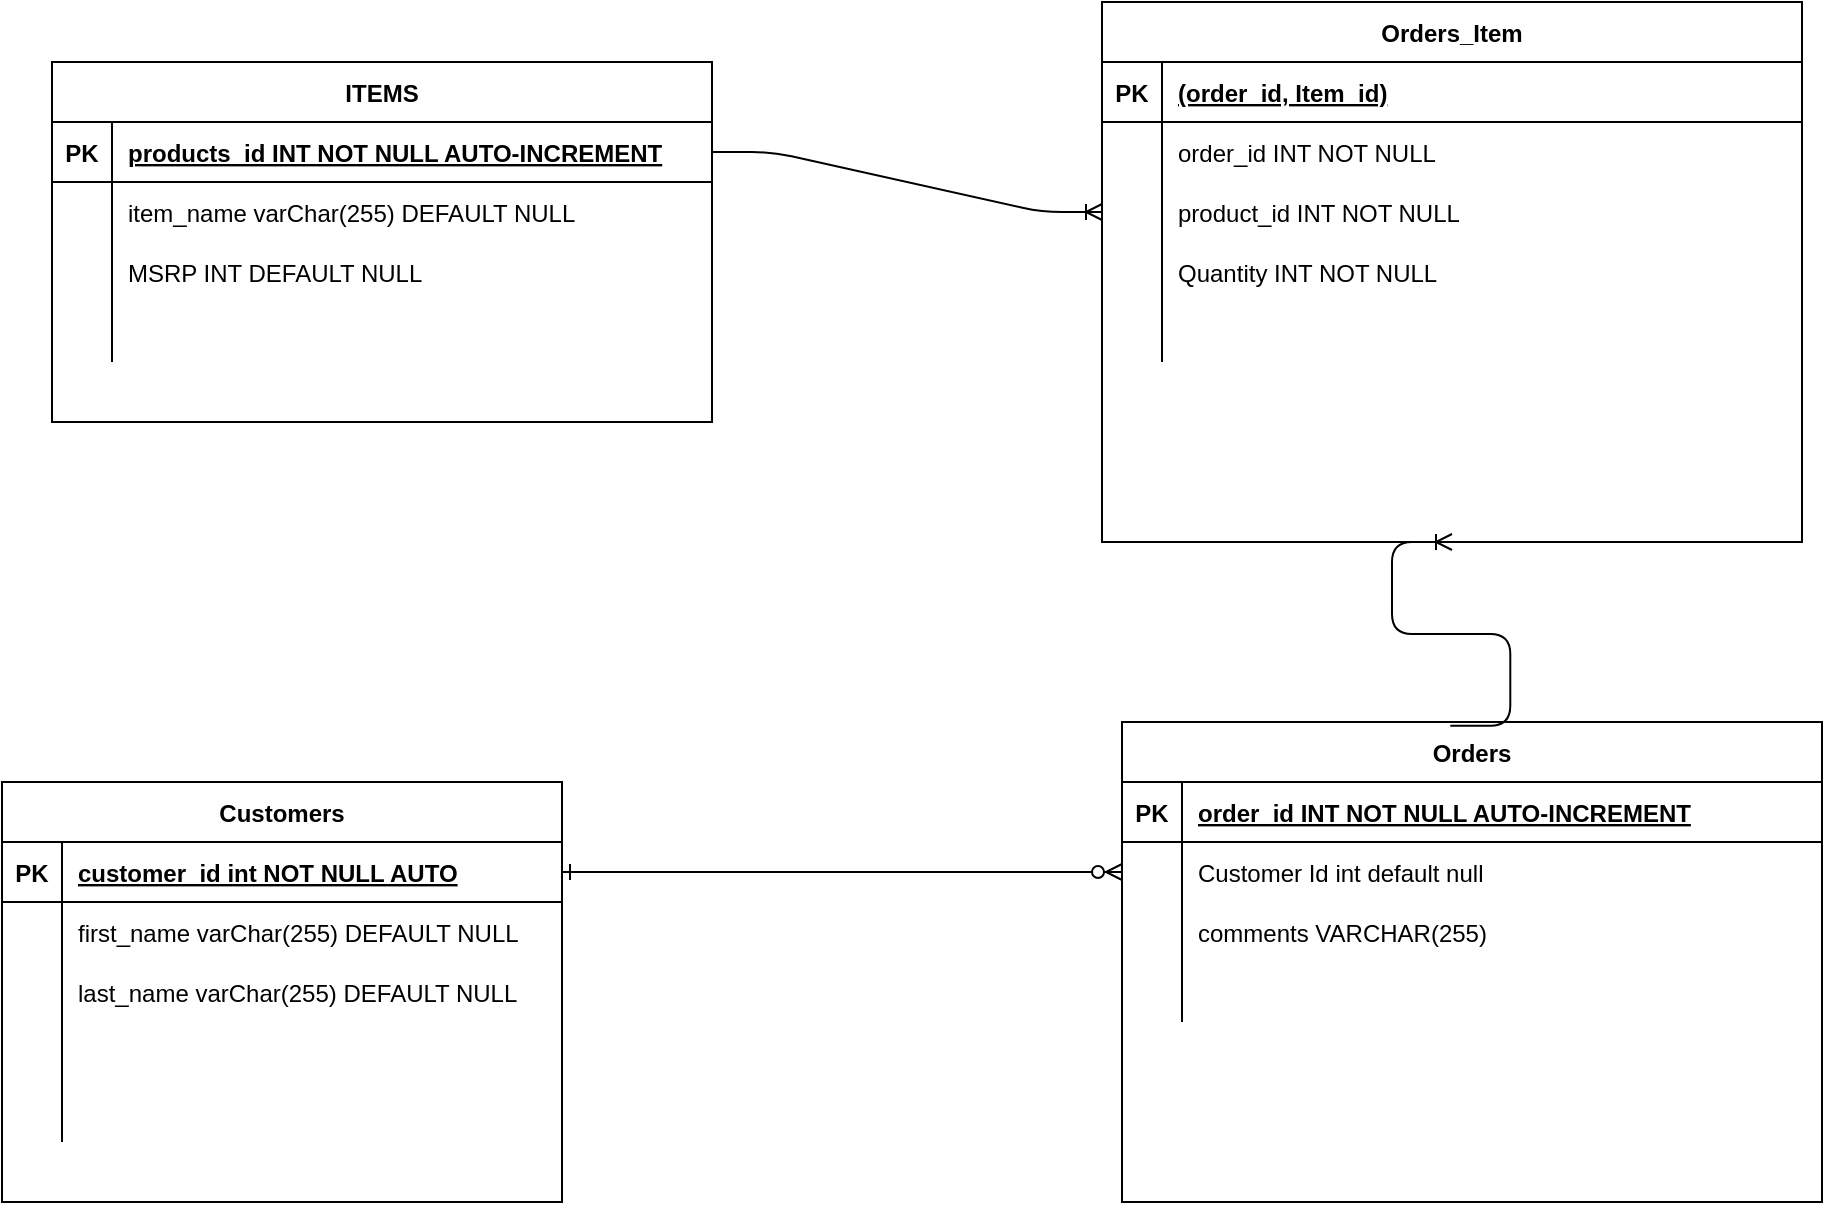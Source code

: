 <mxfile version="14.7.3" type="device"><diagram id="R2lEEEUBdFMjLlhIrx00" name="Page-1"><mxGraphModel dx="1326" dy="780" grid="1" gridSize="10" guides="1" tooltips="1" connect="1" arrows="1" fold="1" page="1" pageScale="1" pageWidth="850" pageHeight="1100" math="0" shadow="0" extFonts="Permanent Marker^https://fonts.googleapis.com/css?family=Permanent+Marker"><root><mxCell id="0"/><mxCell id="1" parent="0"/><mxCell id="C-vyLk0tnHw3VtMMgP7b-1" value="" style="edgeStyle=entityRelationEdgeStyle;endArrow=ERzeroToMany;startArrow=ERone;endFill=1;startFill=0;" parent="1" source="C-vyLk0tnHw3VtMMgP7b-24" target="nYTfAjg7-e7fXvnAygfh-101" edge="1"><mxGeometry width="100" height="100" relative="1" as="geometry"><mxPoint x="340" y="720" as="sourcePoint"/><mxPoint x="405" y="215" as="targetPoint"/></mxGeometry></mxCell><mxCell id="C-vyLk0tnHw3VtMMgP7b-23" value="Customers" style="shape=table;startSize=30;container=1;collapsible=1;childLayout=tableLayout;fixedRows=1;rowLines=0;fontStyle=1;align=center;resizeLast=1;" parent="1" vertex="1"><mxGeometry x="290" y="440" width="280" height="210" as="geometry"/></mxCell><mxCell id="C-vyLk0tnHw3VtMMgP7b-24" value="" style="shape=partialRectangle;collapsible=0;dropTarget=0;pointerEvents=0;fillColor=none;points=[[0,0.5],[1,0.5]];portConstraint=eastwest;top=0;left=0;right=0;bottom=1;" parent="C-vyLk0tnHw3VtMMgP7b-23" vertex="1"><mxGeometry y="30" width="280" height="30" as="geometry"/></mxCell><mxCell id="C-vyLk0tnHw3VtMMgP7b-25" value="PK" style="shape=partialRectangle;overflow=hidden;connectable=0;fillColor=none;top=0;left=0;bottom=0;right=0;fontStyle=1;" parent="C-vyLk0tnHw3VtMMgP7b-24" vertex="1"><mxGeometry width="30" height="30" as="geometry"/></mxCell><mxCell id="C-vyLk0tnHw3VtMMgP7b-26" value="customer_id int NOT NULL AUTO" style="shape=partialRectangle;overflow=hidden;connectable=0;fillColor=none;top=0;left=0;bottom=0;right=0;align=left;spacingLeft=6;fontStyle=5;" parent="C-vyLk0tnHw3VtMMgP7b-24" vertex="1"><mxGeometry x="30" width="250" height="30" as="geometry"/></mxCell><mxCell id="C-vyLk0tnHw3VtMMgP7b-27" value="" style="shape=partialRectangle;collapsible=0;dropTarget=0;pointerEvents=0;fillColor=none;points=[[0,0.5],[1,0.5]];portConstraint=eastwest;top=0;left=0;right=0;bottom=0;" parent="C-vyLk0tnHw3VtMMgP7b-23" vertex="1"><mxGeometry y="60" width="280" height="30" as="geometry"/></mxCell><mxCell id="C-vyLk0tnHw3VtMMgP7b-28" value="" style="shape=partialRectangle;overflow=hidden;connectable=0;fillColor=none;top=0;left=0;bottom=0;right=0;" parent="C-vyLk0tnHw3VtMMgP7b-27" vertex="1"><mxGeometry width="30" height="30" as="geometry"/></mxCell><mxCell id="C-vyLk0tnHw3VtMMgP7b-29" value="first_name varChar(255) DEFAULT NULL" style="shape=partialRectangle;overflow=hidden;connectable=0;fillColor=none;top=0;left=0;bottom=0;right=0;align=left;spacingLeft=6;" parent="C-vyLk0tnHw3VtMMgP7b-27" vertex="1"><mxGeometry x="30" width="250" height="30" as="geometry"/></mxCell><mxCell id="nYTfAjg7-e7fXvnAygfh-25" value="" style="shape=partialRectangle;collapsible=0;dropTarget=0;pointerEvents=0;fillColor=none;points=[[0,0.5],[1,0.5]];portConstraint=eastwest;top=0;left=0;right=0;bottom=0;" parent="C-vyLk0tnHw3VtMMgP7b-23" vertex="1"><mxGeometry y="90" width="280" height="30" as="geometry"/></mxCell><mxCell id="nYTfAjg7-e7fXvnAygfh-26" value="" style="shape=partialRectangle;overflow=hidden;connectable=0;fillColor=none;top=0;left=0;bottom=0;right=0;" parent="nYTfAjg7-e7fXvnAygfh-25" vertex="1"><mxGeometry width="30" height="30" as="geometry"/></mxCell><mxCell id="nYTfAjg7-e7fXvnAygfh-27" value="last_name varChar(255) DEFAULT NULL" style="shape=partialRectangle;overflow=hidden;connectable=0;fillColor=none;top=0;left=0;bottom=0;right=0;align=left;spacingLeft=6;" parent="nYTfAjg7-e7fXvnAygfh-25" vertex="1"><mxGeometry x="30" width="250" height="30" as="geometry"/></mxCell><mxCell id="nYTfAjg7-e7fXvnAygfh-44" value="" style="shape=partialRectangle;collapsible=0;dropTarget=0;pointerEvents=0;fillColor=none;points=[[0,0.5],[1,0.5]];portConstraint=eastwest;top=0;left=0;right=0;bottom=0;" parent="C-vyLk0tnHw3VtMMgP7b-23" vertex="1"><mxGeometry y="120" width="280" height="30" as="geometry"/></mxCell><mxCell id="nYTfAjg7-e7fXvnAygfh-45" value="" style="shape=partialRectangle;overflow=hidden;connectable=0;fillColor=none;top=0;left=0;bottom=0;right=0;" parent="nYTfAjg7-e7fXvnAygfh-44" vertex="1"><mxGeometry width="30" height="30" as="geometry"/></mxCell><mxCell id="nYTfAjg7-e7fXvnAygfh-46" value="" style="shape=partialRectangle;overflow=hidden;connectable=0;fillColor=none;top=0;left=0;bottom=0;right=0;align=left;spacingLeft=6;" parent="nYTfAjg7-e7fXvnAygfh-44" vertex="1"><mxGeometry x="30" width="250" height="30" as="geometry"/></mxCell><mxCell id="nYTfAjg7-e7fXvnAygfh-47" value="" style="shape=partialRectangle;collapsible=0;dropTarget=0;pointerEvents=0;fillColor=none;points=[[0,0.5],[1,0.5]];portConstraint=eastwest;top=0;left=0;right=0;bottom=0;" parent="C-vyLk0tnHw3VtMMgP7b-23" vertex="1"><mxGeometry y="150" width="280" height="30" as="geometry"/></mxCell><mxCell id="nYTfAjg7-e7fXvnAygfh-48" value="" style="shape=partialRectangle;overflow=hidden;connectable=0;fillColor=none;top=0;left=0;bottom=0;right=0;" parent="nYTfAjg7-e7fXvnAygfh-47" vertex="1"><mxGeometry width="30" height="30" as="geometry"/></mxCell><mxCell id="nYTfAjg7-e7fXvnAygfh-49" value="" style="shape=partialRectangle;overflow=hidden;connectable=0;fillColor=none;top=0;left=0;bottom=0;right=0;align=left;spacingLeft=6;" parent="nYTfAjg7-e7fXvnAygfh-47" vertex="1"><mxGeometry x="30" width="250" height="30" as="geometry"/></mxCell><mxCell id="nYTfAjg7-e7fXvnAygfh-53" value="ITEMS" style="shape=table;startSize=30;container=1;collapsible=1;childLayout=tableLayout;fixedRows=1;rowLines=0;fontStyle=1;align=center;resizeLast=1;" parent="1" vertex="1"><mxGeometry x="315" y="80" width="330" height="180" as="geometry"/></mxCell><mxCell id="nYTfAjg7-e7fXvnAygfh-54" value="" style="shape=partialRectangle;collapsible=0;dropTarget=0;pointerEvents=0;fillColor=none;top=0;left=0;bottom=1;right=0;points=[[0,0.5],[1,0.5]];portConstraint=eastwest;" parent="nYTfAjg7-e7fXvnAygfh-53" vertex="1"><mxGeometry y="30" width="330" height="30" as="geometry"/></mxCell><mxCell id="nYTfAjg7-e7fXvnAygfh-55" value="PK" style="shape=partialRectangle;connectable=0;fillColor=none;top=0;left=0;bottom=0;right=0;fontStyle=1;overflow=hidden;" parent="nYTfAjg7-e7fXvnAygfh-54" vertex="1"><mxGeometry width="30" height="30" as="geometry"/></mxCell><mxCell id="nYTfAjg7-e7fXvnAygfh-56" value="products_id INT NOT NULL AUTO-INCREMENT" style="shape=partialRectangle;connectable=0;fillColor=none;top=0;left=0;bottom=0;right=0;align=left;spacingLeft=6;fontStyle=5;overflow=hidden;" parent="nYTfAjg7-e7fXvnAygfh-54" vertex="1"><mxGeometry x="30" width="300" height="30" as="geometry"/></mxCell><mxCell id="nYTfAjg7-e7fXvnAygfh-57" value="" style="shape=partialRectangle;collapsible=0;dropTarget=0;pointerEvents=0;fillColor=none;top=0;left=0;bottom=0;right=0;points=[[0,0.5],[1,0.5]];portConstraint=eastwest;" parent="nYTfAjg7-e7fXvnAygfh-53" vertex="1"><mxGeometry y="60" width="330" height="30" as="geometry"/></mxCell><mxCell id="nYTfAjg7-e7fXvnAygfh-58" value="" style="shape=partialRectangle;connectable=0;fillColor=none;top=0;left=0;bottom=0;right=0;editable=1;overflow=hidden;" parent="nYTfAjg7-e7fXvnAygfh-57" vertex="1"><mxGeometry width="30" height="30" as="geometry"/></mxCell><mxCell id="nYTfAjg7-e7fXvnAygfh-59" value="item_name varChar(255) DEFAULT NULL" style="shape=partialRectangle;connectable=0;fillColor=none;top=0;left=0;bottom=0;right=0;align=left;spacingLeft=6;overflow=hidden;" parent="nYTfAjg7-e7fXvnAygfh-57" vertex="1"><mxGeometry x="30" width="300" height="30" as="geometry"/></mxCell><mxCell id="nYTfAjg7-e7fXvnAygfh-60" value="" style="shape=partialRectangle;collapsible=0;dropTarget=0;pointerEvents=0;fillColor=none;top=0;left=0;bottom=0;right=0;points=[[0,0.5],[1,0.5]];portConstraint=eastwest;" parent="nYTfAjg7-e7fXvnAygfh-53" vertex="1"><mxGeometry y="90" width="330" height="30" as="geometry"/></mxCell><mxCell id="nYTfAjg7-e7fXvnAygfh-61" value="" style="shape=partialRectangle;connectable=0;fillColor=none;top=0;left=0;bottom=0;right=0;editable=1;overflow=hidden;" parent="nYTfAjg7-e7fXvnAygfh-60" vertex="1"><mxGeometry width="30" height="30" as="geometry"/></mxCell><mxCell id="nYTfAjg7-e7fXvnAygfh-62" value="MSRP INT DEFAULT NULL" style="shape=partialRectangle;connectable=0;fillColor=none;top=0;left=0;bottom=0;right=0;align=left;spacingLeft=6;overflow=hidden;" parent="nYTfAjg7-e7fXvnAygfh-60" vertex="1"><mxGeometry x="30" width="300" height="30" as="geometry"/></mxCell><mxCell id="nYTfAjg7-e7fXvnAygfh-63" value="" style="shape=partialRectangle;collapsible=0;dropTarget=0;pointerEvents=0;fillColor=none;top=0;left=0;bottom=0;right=0;points=[[0,0.5],[1,0.5]];portConstraint=eastwest;" parent="nYTfAjg7-e7fXvnAygfh-53" vertex="1"><mxGeometry y="120" width="330" height="30" as="geometry"/></mxCell><mxCell id="nYTfAjg7-e7fXvnAygfh-64" value="" style="shape=partialRectangle;connectable=0;fillColor=none;top=0;left=0;bottom=0;right=0;editable=1;overflow=hidden;" parent="nYTfAjg7-e7fXvnAygfh-63" vertex="1"><mxGeometry width="30" height="30" as="geometry"/></mxCell><mxCell id="nYTfAjg7-e7fXvnAygfh-65" value="" style="shape=partialRectangle;connectable=0;fillColor=none;top=0;left=0;bottom=0;right=0;align=left;spacingLeft=6;overflow=hidden;" parent="nYTfAjg7-e7fXvnAygfh-63" vertex="1"><mxGeometry x="30" width="300" height="30" as="geometry"/></mxCell><mxCell id="nYTfAjg7-e7fXvnAygfh-66" value="Orders" style="shape=table;startSize=30;container=1;collapsible=1;childLayout=tableLayout;fixedRows=1;rowLines=0;fontStyle=1;align=center;resizeLast=1;" parent="1" vertex="1"><mxGeometry x="850" y="410" width="350" height="240" as="geometry"/></mxCell><mxCell id="nYTfAjg7-e7fXvnAygfh-67" value="" style="shape=partialRectangle;collapsible=0;dropTarget=0;pointerEvents=0;fillColor=none;top=0;left=0;bottom=1;right=0;points=[[0,0.5],[1,0.5]];portConstraint=eastwest;" parent="nYTfAjg7-e7fXvnAygfh-66" vertex="1"><mxGeometry y="30" width="350" height="30" as="geometry"/></mxCell><mxCell id="nYTfAjg7-e7fXvnAygfh-68" value="PK" style="shape=partialRectangle;connectable=0;fillColor=none;top=0;left=0;bottom=0;right=0;fontStyle=1;overflow=hidden;" parent="nYTfAjg7-e7fXvnAygfh-67" vertex="1"><mxGeometry width="30" height="30" as="geometry"/></mxCell><mxCell id="nYTfAjg7-e7fXvnAygfh-69" value="order_id INT NOT NULL AUTO-INCREMENT" style="shape=partialRectangle;connectable=0;fillColor=none;top=0;left=0;bottom=0;right=0;align=left;spacingLeft=6;fontStyle=5;overflow=hidden;" parent="nYTfAjg7-e7fXvnAygfh-67" vertex="1"><mxGeometry x="30" width="320" height="30" as="geometry"/></mxCell><mxCell id="nYTfAjg7-e7fXvnAygfh-101" value="" style="shape=partialRectangle;collapsible=0;dropTarget=0;pointerEvents=0;fillColor=none;top=0;left=0;bottom=0;right=0;points=[[0,0.5],[1,0.5]];portConstraint=eastwest;" parent="nYTfAjg7-e7fXvnAygfh-66" vertex="1"><mxGeometry y="60" width="350" height="30" as="geometry"/></mxCell><mxCell id="nYTfAjg7-e7fXvnAygfh-102" value="" style="shape=partialRectangle;connectable=0;fillColor=none;top=0;left=0;bottom=0;right=0;editable=1;overflow=hidden;" parent="nYTfAjg7-e7fXvnAygfh-101" vertex="1"><mxGeometry width="30" height="30" as="geometry"/></mxCell><mxCell id="nYTfAjg7-e7fXvnAygfh-103" value="Customer Id int default null" style="shape=partialRectangle;connectable=0;fillColor=none;top=0;left=0;bottom=0;right=0;align=left;spacingLeft=6;overflow=hidden;" parent="nYTfAjg7-e7fXvnAygfh-101" vertex="1"><mxGeometry x="30" width="320" height="30" as="geometry"/></mxCell><mxCell id="nYTfAjg7-e7fXvnAygfh-70" value="" style="shape=partialRectangle;collapsible=0;dropTarget=0;pointerEvents=0;fillColor=none;top=0;left=0;bottom=0;right=0;points=[[0,0.5],[1,0.5]];portConstraint=eastwest;" parent="nYTfAjg7-e7fXvnAygfh-66" vertex="1"><mxGeometry y="90" width="350" height="30" as="geometry"/></mxCell><mxCell id="nYTfAjg7-e7fXvnAygfh-71" value="" style="shape=partialRectangle;connectable=0;fillColor=none;top=0;left=0;bottom=0;right=0;editable=1;overflow=hidden;" parent="nYTfAjg7-e7fXvnAygfh-70" vertex="1"><mxGeometry width="30" height="30" as="geometry"/></mxCell><mxCell id="nYTfAjg7-e7fXvnAygfh-72" value="comments VARCHAR(255)" style="shape=partialRectangle;connectable=0;fillColor=none;top=0;left=0;bottom=0;right=0;align=left;spacingLeft=6;overflow=hidden;" parent="nYTfAjg7-e7fXvnAygfh-70" vertex="1"><mxGeometry x="30" width="320" height="30" as="geometry"/></mxCell><mxCell id="nYTfAjg7-e7fXvnAygfh-76" value="" style="shape=partialRectangle;collapsible=0;dropTarget=0;pointerEvents=0;fillColor=none;top=0;left=0;bottom=0;right=0;points=[[0,0.5],[1,0.5]];portConstraint=eastwest;" parent="nYTfAjg7-e7fXvnAygfh-66" vertex="1"><mxGeometry y="120" width="350" height="30" as="geometry"/></mxCell><mxCell id="nYTfAjg7-e7fXvnAygfh-77" value="" style="shape=partialRectangle;connectable=0;fillColor=none;top=0;left=0;bottom=0;right=0;editable=1;overflow=hidden;" parent="nYTfAjg7-e7fXvnAygfh-76" vertex="1"><mxGeometry width="30" height="30" as="geometry"/></mxCell><mxCell id="nYTfAjg7-e7fXvnAygfh-78" value="" style="shape=partialRectangle;connectable=0;fillColor=none;top=0;left=0;bottom=0;right=0;align=left;spacingLeft=6;overflow=hidden;" parent="nYTfAjg7-e7fXvnAygfh-76" vertex="1"><mxGeometry x="30" width="320" height="30" as="geometry"/></mxCell><mxCell id="OmFrjtL7Ew-8XXdc7DyP-2" value="Orders_Item" style="shape=table;startSize=30;container=1;collapsible=1;childLayout=tableLayout;fixedRows=1;rowLines=0;fontStyle=1;align=center;resizeLast=1;" parent="1" vertex="1"><mxGeometry x="840" y="50" width="350" height="270" as="geometry"/></mxCell><mxCell id="OmFrjtL7Ew-8XXdc7DyP-3" value="" style="shape=partialRectangle;collapsible=0;dropTarget=0;pointerEvents=0;fillColor=none;top=0;left=0;bottom=1;right=0;points=[[0,0.5],[1,0.5]];portConstraint=eastwest;" parent="OmFrjtL7Ew-8XXdc7DyP-2" vertex="1"><mxGeometry y="30" width="350" height="30" as="geometry"/></mxCell><mxCell id="OmFrjtL7Ew-8XXdc7DyP-4" value="PK" style="shape=partialRectangle;connectable=0;fillColor=none;top=0;left=0;bottom=0;right=0;fontStyle=1;overflow=hidden;" parent="OmFrjtL7Ew-8XXdc7DyP-3" vertex="1"><mxGeometry width="30" height="30" as="geometry"/></mxCell><mxCell id="OmFrjtL7Ew-8XXdc7DyP-5" value="(order_id, Item_id)" style="shape=partialRectangle;connectable=0;fillColor=none;top=0;left=0;bottom=0;right=0;align=left;spacingLeft=6;fontStyle=5;overflow=hidden;" parent="OmFrjtL7Ew-8XXdc7DyP-3" vertex="1"><mxGeometry x="30" width="320" height="30" as="geometry"/></mxCell><mxCell id="OmFrjtL7Ew-8XXdc7DyP-6" value="" style="shape=partialRectangle;collapsible=0;dropTarget=0;pointerEvents=0;fillColor=none;top=0;left=0;bottom=0;right=0;points=[[0,0.5],[1,0.5]];portConstraint=eastwest;" parent="OmFrjtL7Ew-8XXdc7DyP-2" vertex="1"><mxGeometry y="60" width="350" height="30" as="geometry"/></mxCell><mxCell id="OmFrjtL7Ew-8XXdc7DyP-7" value="" style="shape=partialRectangle;connectable=0;fillColor=none;top=0;left=0;bottom=0;right=0;editable=1;overflow=hidden;" parent="OmFrjtL7Ew-8XXdc7DyP-6" vertex="1"><mxGeometry width="30" height="30" as="geometry"/></mxCell><mxCell id="OmFrjtL7Ew-8XXdc7DyP-8" value="order_id INT NOT NULL" style="shape=partialRectangle;connectable=0;fillColor=none;top=0;left=0;bottom=0;right=0;align=left;spacingLeft=6;overflow=hidden;" parent="OmFrjtL7Ew-8XXdc7DyP-6" vertex="1"><mxGeometry x="30" width="320" height="30" as="geometry"/></mxCell><mxCell id="OmFrjtL7Ew-8XXdc7DyP-9" value="" style="shape=partialRectangle;collapsible=0;dropTarget=0;pointerEvents=0;fillColor=none;top=0;left=0;bottom=0;right=0;points=[[0,0.5],[1,0.5]];portConstraint=eastwest;" parent="OmFrjtL7Ew-8XXdc7DyP-2" vertex="1"><mxGeometry y="90" width="350" height="30" as="geometry"/></mxCell><mxCell id="OmFrjtL7Ew-8XXdc7DyP-10" value="" style="shape=partialRectangle;connectable=0;fillColor=none;top=0;left=0;bottom=0;right=0;editable=1;overflow=hidden;" parent="OmFrjtL7Ew-8XXdc7DyP-9" vertex="1"><mxGeometry width="30" height="30" as="geometry"/></mxCell><mxCell id="OmFrjtL7Ew-8XXdc7DyP-11" value="product_id INT NOT NULL" style="shape=partialRectangle;connectable=0;fillColor=none;top=0;left=0;bottom=0;right=0;align=left;spacingLeft=6;overflow=hidden;" parent="OmFrjtL7Ew-8XXdc7DyP-9" vertex="1"><mxGeometry x="30" width="320" height="30" as="geometry"/></mxCell><mxCell id="OmFrjtL7Ew-8XXdc7DyP-12" value="" style="shape=partialRectangle;collapsible=0;dropTarget=0;pointerEvents=0;fillColor=none;top=0;left=0;bottom=0;right=0;points=[[0,0.5],[1,0.5]];portConstraint=eastwest;" parent="OmFrjtL7Ew-8XXdc7DyP-2" vertex="1"><mxGeometry y="120" width="350" height="30" as="geometry"/></mxCell><mxCell id="OmFrjtL7Ew-8XXdc7DyP-13" value="" style="shape=partialRectangle;connectable=0;fillColor=none;top=0;left=0;bottom=0;right=0;editable=1;overflow=hidden;" parent="OmFrjtL7Ew-8XXdc7DyP-12" vertex="1"><mxGeometry width="30" height="30" as="geometry"/></mxCell><mxCell id="OmFrjtL7Ew-8XXdc7DyP-14" value="Quantity INT NOT NULL" style="shape=partialRectangle;connectable=0;fillColor=none;top=0;left=0;bottom=0;right=0;align=left;spacingLeft=6;overflow=hidden;" parent="OmFrjtL7Ew-8XXdc7DyP-12" vertex="1"><mxGeometry x="30" width="320" height="30" as="geometry"/></mxCell><mxCell id="b58JgVuOX61LWItT29PS-1" value="" style="shape=partialRectangle;collapsible=0;dropTarget=0;pointerEvents=0;fillColor=none;top=0;left=0;bottom=0;right=0;points=[[0,0.5],[1,0.5]];portConstraint=eastwest;" vertex="1" parent="OmFrjtL7Ew-8XXdc7DyP-2"><mxGeometry y="150" width="350" height="30" as="geometry"/></mxCell><mxCell id="b58JgVuOX61LWItT29PS-2" value="" style="shape=partialRectangle;connectable=0;fillColor=none;top=0;left=0;bottom=0;right=0;editable=1;overflow=hidden;" vertex="1" parent="b58JgVuOX61LWItT29PS-1"><mxGeometry width="30" height="30" as="geometry"/></mxCell><mxCell id="b58JgVuOX61LWItT29PS-3" value="" style="shape=partialRectangle;connectable=0;fillColor=none;top=0;left=0;bottom=0;right=0;align=left;spacingLeft=6;overflow=hidden;" vertex="1" parent="b58JgVuOX61LWItT29PS-1"><mxGeometry x="30" width="320" height="30" as="geometry"/></mxCell><mxCell id="OmFrjtL7Ew-8XXdc7DyP-15" value="" style="edgeStyle=entityRelationEdgeStyle;fontSize=12;html=1;endArrow=ERoneToMany;exitX=1;exitY=0.5;exitDx=0;exitDy=0;entryX=0;entryY=0.5;entryDx=0;entryDy=0;" parent="1" source="nYTfAjg7-e7fXvnAygfh-54" target="OmFrjtL7Ew-8XXdc7DyP-9" edge="1"><mxGeometry width="100" height="100" relative="1" as="geometry"><mxPoint x="660" y="140" as="sourcePoint"/><mxPoint x="760" y="40" as="targetPoint"/></mxGeometry></mxCell><mxCell id="OmFrjtL7Ew-8XXdc7DyP-16" value="" style="edgeStyle=entityRelationEdgeStyle;fontSize=12;html=1;endArrow=ERoneToMany;exitX=0.469;exitY=0.008;exitDx=0;exitDy=0;exitPerimeter=0;entryX=0.5;entryY=1;entryDx=0;entryDy=0;" parent="1" source="nYTfAjg7-e7fXvnAygfh-66" target="OmFrjtL7Ew-8XXdc7DyP-2" edge="1"><mxGeometry width="100" height="100" relative="1" as="geometry"><mxPoint x="710" y="470" as="sourcePoint"/><mxPoint x="810" y="370" as="targetPoint"/></mxGeometry></mxCell></root></mxGraphModel></diagram></mxfile>